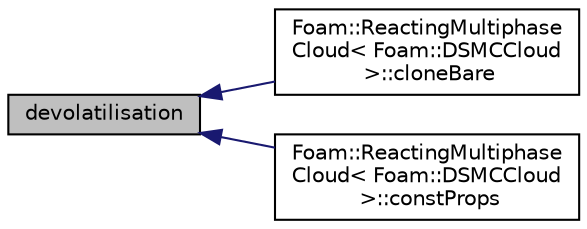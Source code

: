 digraph "devolatilisation"
{
  bgcolor="transparent";
  edge [fontname="Helvetica",fontsize="10",labelfontname="Helvetica",labelfontsize="10"];
  node [fontname="Helvetica",fontsize="10",shape=record];
  rankdir="LR";
  Node27 [label="devolatilisation",height=0.2,width=0.4,color="black", fillcolor="grey75", style="filled", fontcolor="black"];
  Node27 -> Node28 [dir="back",color="midnightblue",fontsize="10",style="solid",fontname="Helvetica"];
  Node28 [label="Foam::ReactingMultiphase\lCloud\< Foam::DSMCCloud\l \>::cloneBare",height=0.2,width=0.4,color="black",URL="$a24953.html#a519c85b79b984c70934c244a934588ca",tooltip="Construct and return bare clone based on (this) with new name. "];
  Node27 -> Node29 [dir="back",color="midnightblue",fontsize="10",style="solid",fontname="Helvetica"];
  Node29 [label="Foam::ReactingMultiphase\lCloud\< Foam::DSMCCloud\l \>::constProps",height=0.2,width=0.4,color="black",URL="$a24953.html#abe390913b51af599133ba5951d7676e5",tooltip="Return access to the constant properties. "];
}

